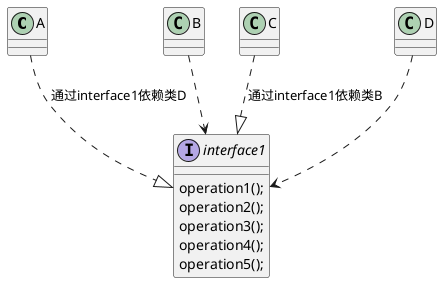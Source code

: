 @startuml
'https://plantuml.com/class-diagram

class A
class B
class C
class D
interface interface1{
operation1();
operation2();
operation3();
operation4();
operation5();
}

A ..|>interface1 :通过interface1依赖类D
B ..>interface1
C ..|>interface1 :通过interface1依赖类B
D ..>interface1

'
'class AbstractList
'abstract AbstractCollection
'interface List
'interface Collection
'
'List <|-- AbstractList
'Collection <|-- AbstractCollection
'
'Collection <|- List
'AbstractCollection <|- AbstractList
'AbstractList <|-- ArrayList
'
'class ArrayList {
'Object[] elementData
'size()
'}
'
'enum TimeUnit {
'DAYS
'HOURS
'MINUTES
'}

@enduml